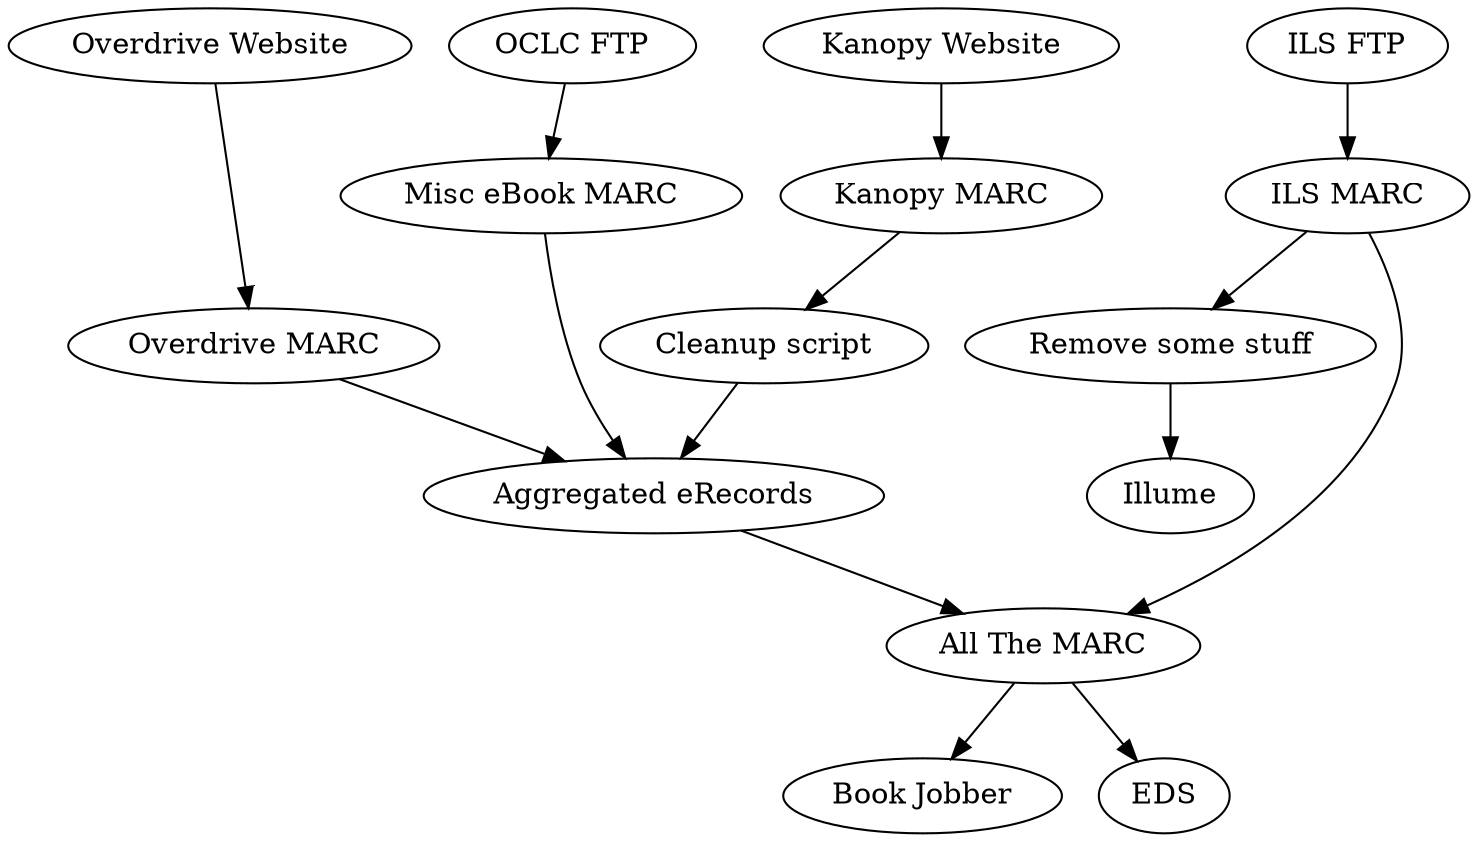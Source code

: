 digraph D {
    {rank = same; "Kanopy Website"; "ILS FTP"; "Overdrive Website"; "OCLC FTP"}
    "ILS FTP" -> "ILS MARC"
    "Kanopy Website" -> "Kanopy MARC"
    "Kanopy MARC" -> "Cleanup script"
    "Overdrive Website" -> "Overdrive MARC"
    "OCLC FTP" -> "Misc eBook MARC"
    "Misc eBook MARC" -> "Aggregated eRecords"
    "Cleanup script" -> "Aggregated eRecords"
    "Overdrive MARC" -> "Aggregated eRecords"
    "Aggregated eRecords" -> "All The MARC"
    "ILS MARC" -> "All The MARC"
    "ILS MARC" -> "Remove some stuff"
    "Remove some stuff" -> "Illume"
    "All The MARC" -> "Book Jobber"
    "All The MARC" -> "EDS"
}